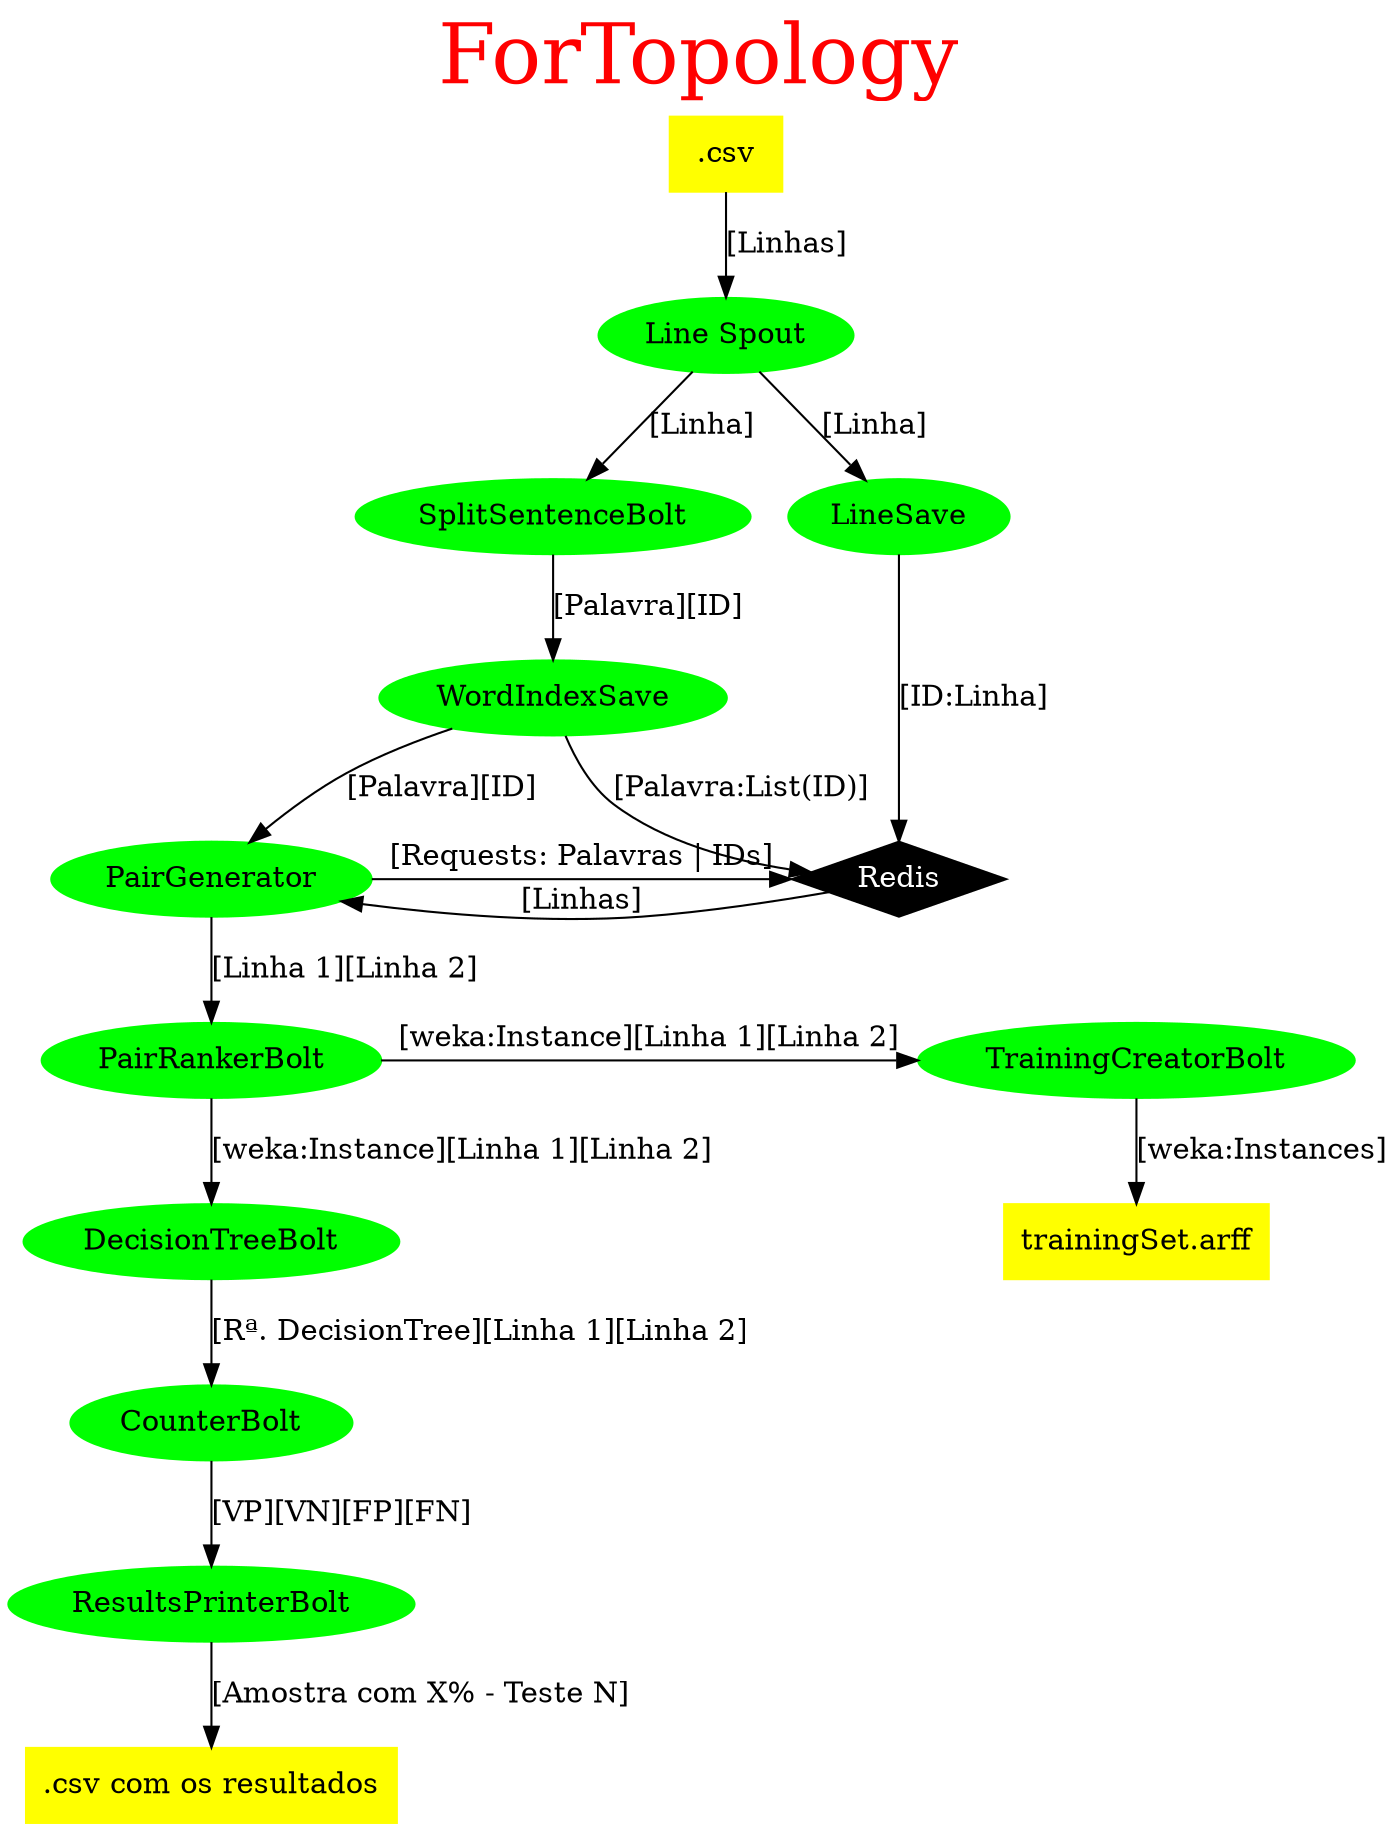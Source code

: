 digraph projeto_topology {
    node [style="filled"]
    graph [labelloc="t" label="ForTopology" fontcolor="red" fontsize="40"]

    //files
    {
        node [shape="box" color="yellow"]
        csv [label=".csv"]
        impressaofinal [label=".csv com os resultados"]
        trainingset [label="trainingSet.arff"]
    }
    //spouts and bolts
    {
        node [shape="ellipse" color="green"]
        linespout [label="Line Spout", comment="teste"]
        splitsentence [label="SplitSentenceBolt"]
        linesave [label="LineSave"]
        wordindexsave [label="WordIndexSave"]
        pairranker [label="PairRankerBolt"]
        pairgenerator [label="PairGenerator"]
        decisiontree [label="DecisionTreeBolt"]
        counter [label="CounterBolt"]
        trainingcreator [label="TrainingCreatorBolt"]
        resultsprinter [label="ResultsPrinterBolt"]
    }
    //programas
    {
        node [shape="trapezium" color="orange"]
    }

    //outros
    {
        node [shape="diamond" color="black" fontcolor="white"]
        redis [label="Redis"]
    }

    //ligações
    {
        csv -> linespout [label="[Linhas]"]
        linespout -> {linesave splitsentence} [label="[Linha]"]
        linesave -> redis [label="[ID:Linha]"]
        splitsentence -> wordindexsave [label="[Palavra][ID]"]
        wordindexsave -> redis [label="[Palavra:List(ID)]"]
        wordindexsave -> pairgenerator [label="[Palavra][ID]"]
        pairgenerator -> redis [label="[Requests: Palavras | IDs]"]
        redis -> pairgenerator [label="[Linhas]"]
        pairgenerator -> pairranker [label="[Linha 1][Linha 2]"]
        pairranker -> {trainingcreator decisiontree} [label="[weka:Instance][Linha 1][Linha 2]"]
        trainingcreator -> trainingset [label="[weka:Instances]"]
        decisiontree -> counter [label="[Rª. DecisionTree][Linha 1][Linha 2]"]
        counter -> resultsprinter [label="[VP][VN][FP][FN]"]
        resultsprinter -> impressaofinal [label="[Amostra com X% - Teste N]"]

    }

    //ranks (posições)
    {
        {rank=same; splitsentence linesave}
        {rank=same; pairgenerator redis}
        {rank=same; pairranker trainingcreator}


    }
}
